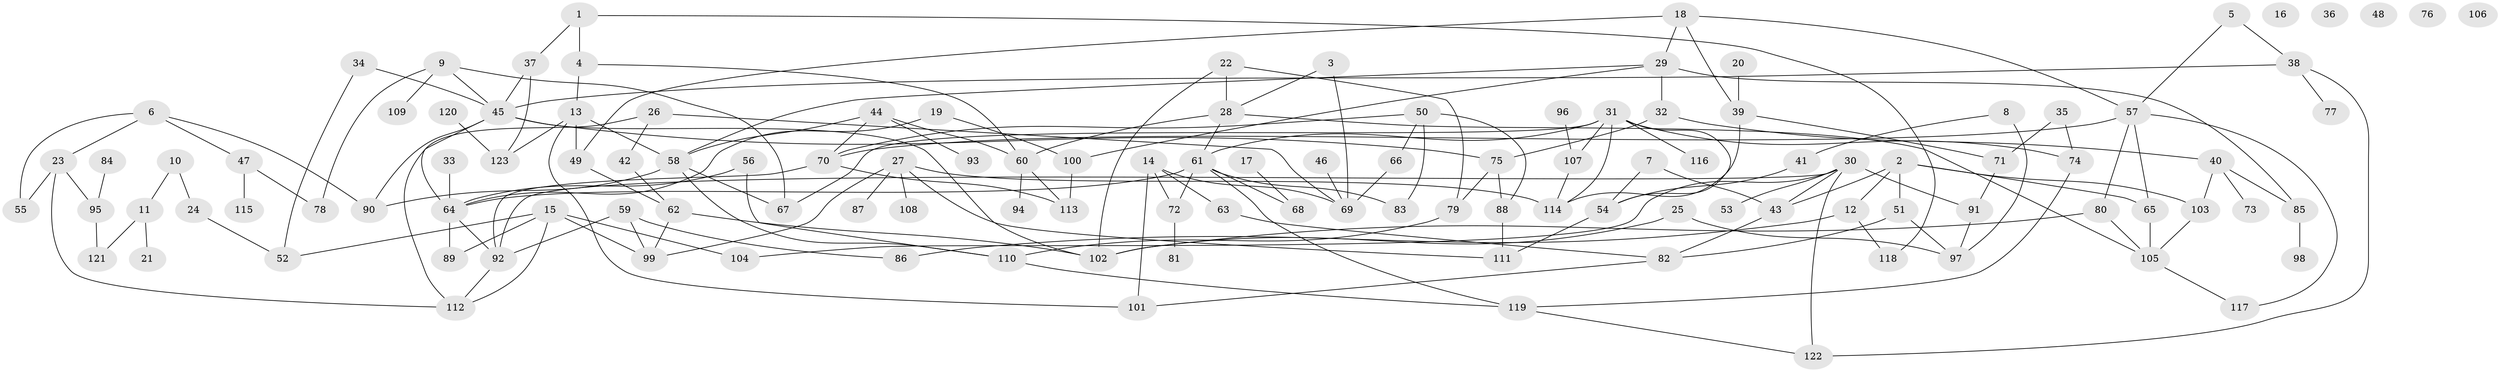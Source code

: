 // coarse degree distribution, {0: 0.1388888888888889, 3: 0.1388888888888889, 1: 0.3888888888888889, 6: 0.027777777777777776, 2: 0.08333333333333333, 5: 0.05555555555555555, 4: 0.05555555555555555, 9: 0.027777777777777776, 8: 0.027777777777777776, 7: 0.027777777777777776, 13: 0.027777777777777776}
// Generated by graph-tools (version 1.1) at 2025/43/03/04/25 21:43:46]
// undirected, 123 vertices, 180 edges
graph export_dot {
graph [start="1"]
  node [color=gray90,style=filled];
  1;
  2;
  3;
  4;
  5;
  6;
  7;
  8;
  9;
  10;
  11;
  12;
  13;
  14;
  15;
  16;
  17;
  18;
  19;
  20;
  21;
  22;
  23;
  24;
  25;
  26;
  27;
  28;
  29;
  30;
  31;
  32;
  33;
  34;
  35;
  36;
  37;
  38;
  39;
  40;
  41;
  42;
  43;
  44;
  45;
  46;
  47;
  48;
  49;
  50;
  51;
  52;
  53;
  54;
  55;
  56;
  57;
  58;
  59;
  60;
  61;
  62;
  63;
  64;
  65;
  66;
  67;
  68;
  69;
  70;
  71;
  72;
  73;
  74;
  75;
  76;
  77;
  78;
  79;
  80;
  81;
  82;
  83;
  84;
  85;
  86;
  87;
  88;
  89;
  90;
  91;
  92;
  93;
  94;
  95;
  96;
  97;
  98;
  99;
  100;
  101;
  102;
  103;
  104;
  105;
  106;
  107;
  108;
  109;
  110;
  111;
  112;
  113;
  114;
  115;
  116;
  117;
  118;
  119;
  120;
  121;
  122;
  123;
  1 -- 4;
  1 -- 37;
  1 -- 118;
  2 -- 12;
  2 -- 43;
  2 -- 51;
  2 -- 65;
  2 -- 103;
  3 -- 28;
  3 -- 69;
  4 -- 13;
  4 -- 60;
  5 -- 38;
  5 -- 57;
  6 -- 23;
  6 -- 47;
  6 -- 55;
  6 -- 90;
  7 -- 43;
  7 -- 54;
  8 -- 41;
  8 -- 97;
  9 -- 45;
  9 -- 67;
  9 -- 78;
  9 -- 109;
  10 -- 11;
  10 -- 24;
  11 -- 21;
  11 -- 121;
  12 -- 86;
  12 -- 118;
  13 -- 49;
  13 -- 58;
  13 -- 101;
  13 -- 123;
  14 -- 63;
  14 -- 69;
  14 -- 72;
  14 -- 101;
  15 -- 52;
  15 -- 89;
  15 -- 99;
  15 -- 104;
  15 -- 112;
  17 -- 68;
  18 -- 29;
  18 -- 39;
  18 -- 49;
  18 -- 57;
  19 -- 64;
  19 -- 100;
  20 -- 39;
  22 -- 28;
  22 -- 79;
  22 -- 102;
  23 -- 55;
  23 -- 95;
  23 -- 112;
  24 -- 52;
  25 -- 97;
  25 -- 102;
  26 -- 42;
  26 -- 69;
  26 -- 112;
  27 -- 87;
  27 -- 99;
  27 -- 108;
  27 -- 111;
  27 -- 114;
  28 -- 60;
  28 -- 61;
  28 -- 105;
  29 -- 32;
  29 -- 58;
  29 -- 85;
  29 -- 100;
  30 -- 43;
  30 -- 53;
  30 -- 91;
  30 -- 92;
  30 -- 104;
  30 -- 122;
  31 -- 54;
  31 -- 61;
  31 -- 67;
  31 -- 74;
  31 -- 107;
  31 -- 114;
  31 -- 116;
  32 -- 40;
  32 -- 75;
  33 -- 64;
  34 -- 45;
  34 -- 52;
  35 -- 71;
  35 -- 74;
  37 -- 45;
  37 -- 123;
  38 -- 45;
  38 -- 77;
  38 -- 122;
  39 -- 71;
  39 -- 114;
  40 -- 73;
  40 -- 85;
  40 -- 103;
  41 -- 54;
  42 -- 62;
  43 -- 82;
  44 -- 58;
  44 -- 60;
  44 -- 70;
  44 -- 93;
  45 -- 64;
  45 -- 75;
  45 -- 90;
  45 -- 102;
  46 -- 69;
  47 -- 78;
  47 -- 115;
  49 -- 62;
  50 -- 66;
  50 -- 70;
  50 -- 83;
  50 -- 88;
  51 -- 82;
  51 -- 97;
  54 -- 111;
  56 -- 64;
  56 -- 110;
  57 -- 65;
  57 -- 70;
  57 -- 80;
  57 -- 117;
  58 -- 67;
  58 -- 90;
  58 -- 110;
  59 -- 86;
  59 -- 92;
  59 -- 99;
  60 -- 94;
  60 -- 113;
  61 -- 64;
  61 -- 68;
  61 -- 72;
  61 -- 83;
  61 -- 119;
  62 -- 99;
  62 -- 102;
  63 -- 82;
  64 -- 89;
  64 -- 92;
  65 -- 105;
  66 -- 69;
  70 -- 92;
  70 -- 113;
  71 -- 91;
  72 -- 81;
  74 -- 119;
  75 -- 79;
  75 -- 88;
  79 -- 110;
  80 -- 102;
  80 -- 105;
  82 -- 101;
  84 -- 95;
  85 -- 98;
  88 -- 111;
  91 -- 97;
  92 -- 112;
  95 -- 121;
  96 -- 107;
  100 -- 113;
  103 -- 105;
  105 -- 117;
  107 -- 114;
  110 -- 119;
  119 -- 122;
  120 -- 123;
}
